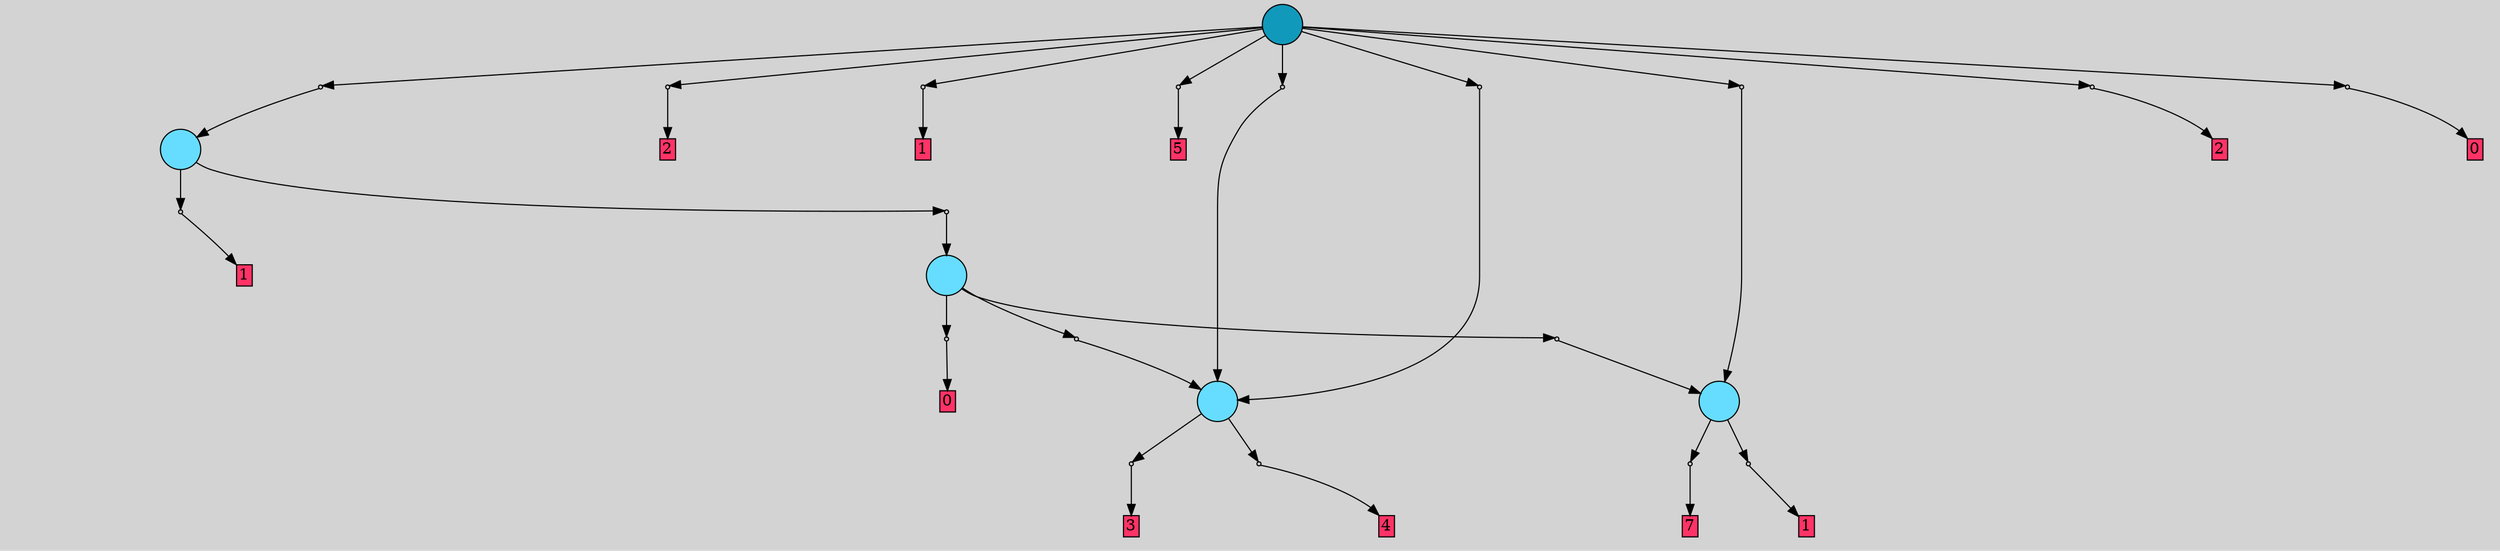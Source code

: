 // File exported with GEGELATI v1.3.1
// On the 2024-04-15 16:01:39
// With the File::TPGGraphDotExporter
digraph{
	graph[pad = "0.212, 0.055" bgcolor = lightgray]
	node[shape=circle style = filled label = ""]
		T0 [fillcolor="#66ddff"]
		T1 [fillcolor="#66ddff"]
		T2 [fillcolor="#66ddff"]
		T3 [fillcolor="#66ddff"]
		T4 [fillcolor="#1199bb"]
		P0 [fillcolor="#cccccc" shape=point] //
		I0 [shape=box style=invis label=""]
		P0 -> I0[style=invis]
		A0 [fillcolor="#ff3366" shape=box margin=0.03 width=0 height=0 label="3"]
		T0 -> P0 -> A0
		P1 [fillcolor="#cccccc" shape=point] //
		I1 [shape=box style=invis label="4|0&4|0#4|5#1|6#3|0&#92;n"]
		P1 -> I1[style=invis]
		A1 [fillcolor="#ff3366" shape=box margin=0.03 width=0 height=0 label="4"]
		T0 -> P1 -> A1
		P2 [fillcolor="#cccccc" shape=point] //
		I2 [shape=box style=invis label="1|0&2|5#2|3#2|3#3|1&#92;n"]
		P2 -> I2[style=invis]
		A2 [fillcolor="#ff3366" shape=box margin=0.03 width=0 height=0 label="7"]
		T1 -> P2 -> A2
		P3 [fillcolor="#cccccc" shape=point] //
		I3 [shape=box style=invis label=""]
		P3 -> I3[style=invis]
		A3 [fillcolor="#ff3366" shape=box margin=0.03 width=0 height=0 label="1"]
		T1 -> P3 -> A3
		P4 [fillcolor="#cccccc" shape=point] //
		I4 [shape=box style=invis label="0|0&0|6#3|3#0|7#3|5&#92;n"]
		P4 -> I4[style=invis]
		A4 [fillcolor="#ff3366" shape=box margin=0.03 width=0 height=0 label="0"]
		T2 -> P4 -> A4
		P5 [fillcolor="#cccccc" shape=point] //
		I5 [shape=box style=invis label="2|0&1|5#3|0#2|2#3|6&#92;n"]
		P5 -> I5[style=invis]
		T2 -> P5 -> T0
		P6 [fillcolor="#cccccc" shape=point] //
		I6 [shape=box style=invis label="4|0&3|7#1|2#4|5#0|5&#92;n"]
		P6 -> I6[style=invis]
		T2 -> P6 -> T1
		P7 [fillcolor="#cccccc" shape=point] //
		I7 [shape=box style=invis label="5|0&4|7#0|2#4|1#0|1&#92;n3|0&0|0#2|3#4|0#1|4&#92;n"]
		P7 -> I7[style=invis]
		A5 [fillcolor="#ff3366" shape=box margin=0.03 width=0 height=0 label="1"]
		T3 -> P7 -> A5
		P8 [fillcolor="#cccccc" shape=point] //
		I8 [shape=box style=invis label="4|0&1|2#0|7#3|2#4|3&#92;n"]
		P8 -> I8[style=invis]
		T3 -> P8 -> T2
		P9 [fillcolor="#cccccc" shape=point] //
		I9 [shape=box style=invis label="3|0&4|1#1|7#2|1#2|5&#92;n"]
		P9 -> I9[style=invis]
		T4 -> P9 -> T3
		P10 [fillcolor="#cccccc" shape=point] //
		I10 [shape=box style=invis label="2|0&4|6#3|5#3|5#4|3&#92;n"]
		P10 -> I10[style=invis]
		A6 [fillcolor="#ff3366" shape=box margin=0.03 width=0 height=0 label="2"]
		T4 -> P10 -> A6
		P11 [fillcolor="#cccccc" shape=point] //
		I11 [shape=box style=invis label="2|0&3|4#4|5#0|5#1|6&#92;n"]
		P11 -> I11[style=invis]
		A7 [fillcolor="#ff3366" shape=box margin=0.03 width=0 height=0 label="1"]
		T4 -> P11 -> A7
		P12 [fillcolor="#cccccc" shape=point] //
		I12 [shape=box style=invis label="4|0&3|7#2|6#3|5#2|3&#92;n"]
		P12 -> I12[style=invis]
		A8 [fillcolor="#ff3366" shape=box margin=0.03 width=0 height=0 label="5"]
		T4 -> P12 -> A8
		P13 [fillcolor="#cccccc" shape=point] //
		I13 [shape=box style=invis label="2|0&4|5#3|0#2|2#3|6&#92;n"]
		P13 -> I13[style=invis]
		T4 -> P13 -> T0
		P14 [fillcolor="#cccccc" shape=point] //
		I14 [shape=box style=invis label="2|0&1|5#3|0#2|2#3|6&#92;n"]
		P14 -> I14[style=invis]
		T4 -> P14 -> T0
		P15 [fillcolor="#cccccc" shape=point] //
		I15 [shape=box style=invis label="2|0&3|5#3|5#3|4#2|5&#92;n"]
		P15 -> I15[style=invis]
		T4 -> P15 -> T1
		P16 [fillcolor="#cccccc" shape=point] //
		I16 [shape=box style=invis label="5|0&3|2#0|5#3|3#2|5&#92;n"]
		P16 -> I16[style=invis]
		A9 [fillcolor="#ff3366" shape=box margin=0.03 width=0 height=0 label="2"]
		T4 -> P16 -> A9
		P17 [fillcolor="#cccccc" shape=point] //
		I17 [shape=box style=invis label="0|0&0|6#3|3#0|7#3|2&#92;n"]
		P17 -> I17[style=invis]
		A10 [fillcolor="#ff3366" shape=box margin=0.03 width=0 height=0 label="0"]
		T4 -> P17 -> A10
		{ rank= same T4 }
}
